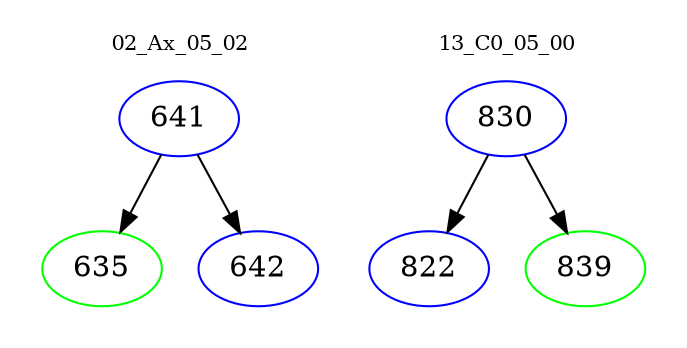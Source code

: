 digraph{
subgraph cluster_0 {
color = white
label = "02_Ax_05_02";
fontsize=10;
T0_641 [label="641", color="blue"]
T0_641 -> T0_635 [color="black"]
T0_635 [label="635", color="green"]
T0_641 -> T0_642 [color="black"]
T0_642 [label="642", color="blue"]
}
subgraph cluster_1 {
color = white
label = "13_C0_05_00";
fontsize=10;
T1_830 [label="830", color="blue"]
T1_830 -> T1_822 [color="black"]
T1_822 [label="822", color="blue"]
T1_830 -> T1_839 [color="black"]
T1_839 [label="839", color="green"]
}
}
